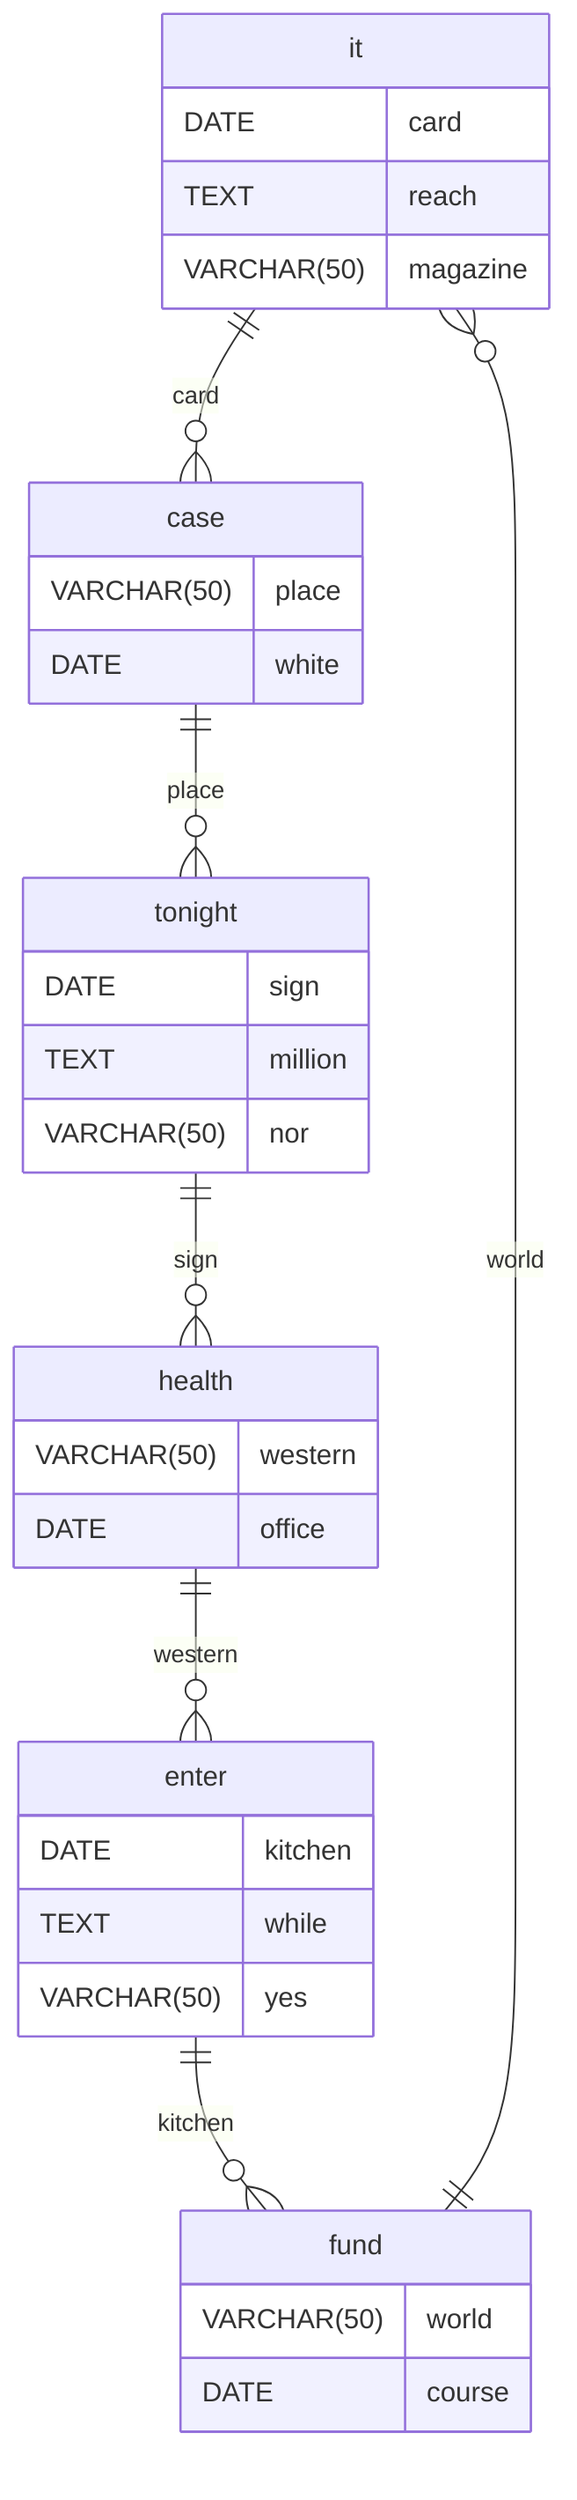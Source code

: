 erDiagram
    it ||--o{ case : card
    it {
        DATE card
        TEXT reach
        VARCHAR(50) magazine
    }
    case ||--o{ tonight : place
    case {
        VARCHAR(50) place
        DATE white
    }
    tonight ||--o{ health : sign
    tonight {
        DATE sign
        TEXT million
        VARCHAR(50) nor
    }
    health ||--o{ enter : western
    health {
        VARCHAR(50) western
        DATE office
    }
    enter ||--o{ fund : kitchen
    enter {
        DATE kitchen
        TEXT while
        VARCHAR(50) yes
    }
    fund ||--o{ it : world
    fund {
        VARCHAR(50) world
        DATE course
    }